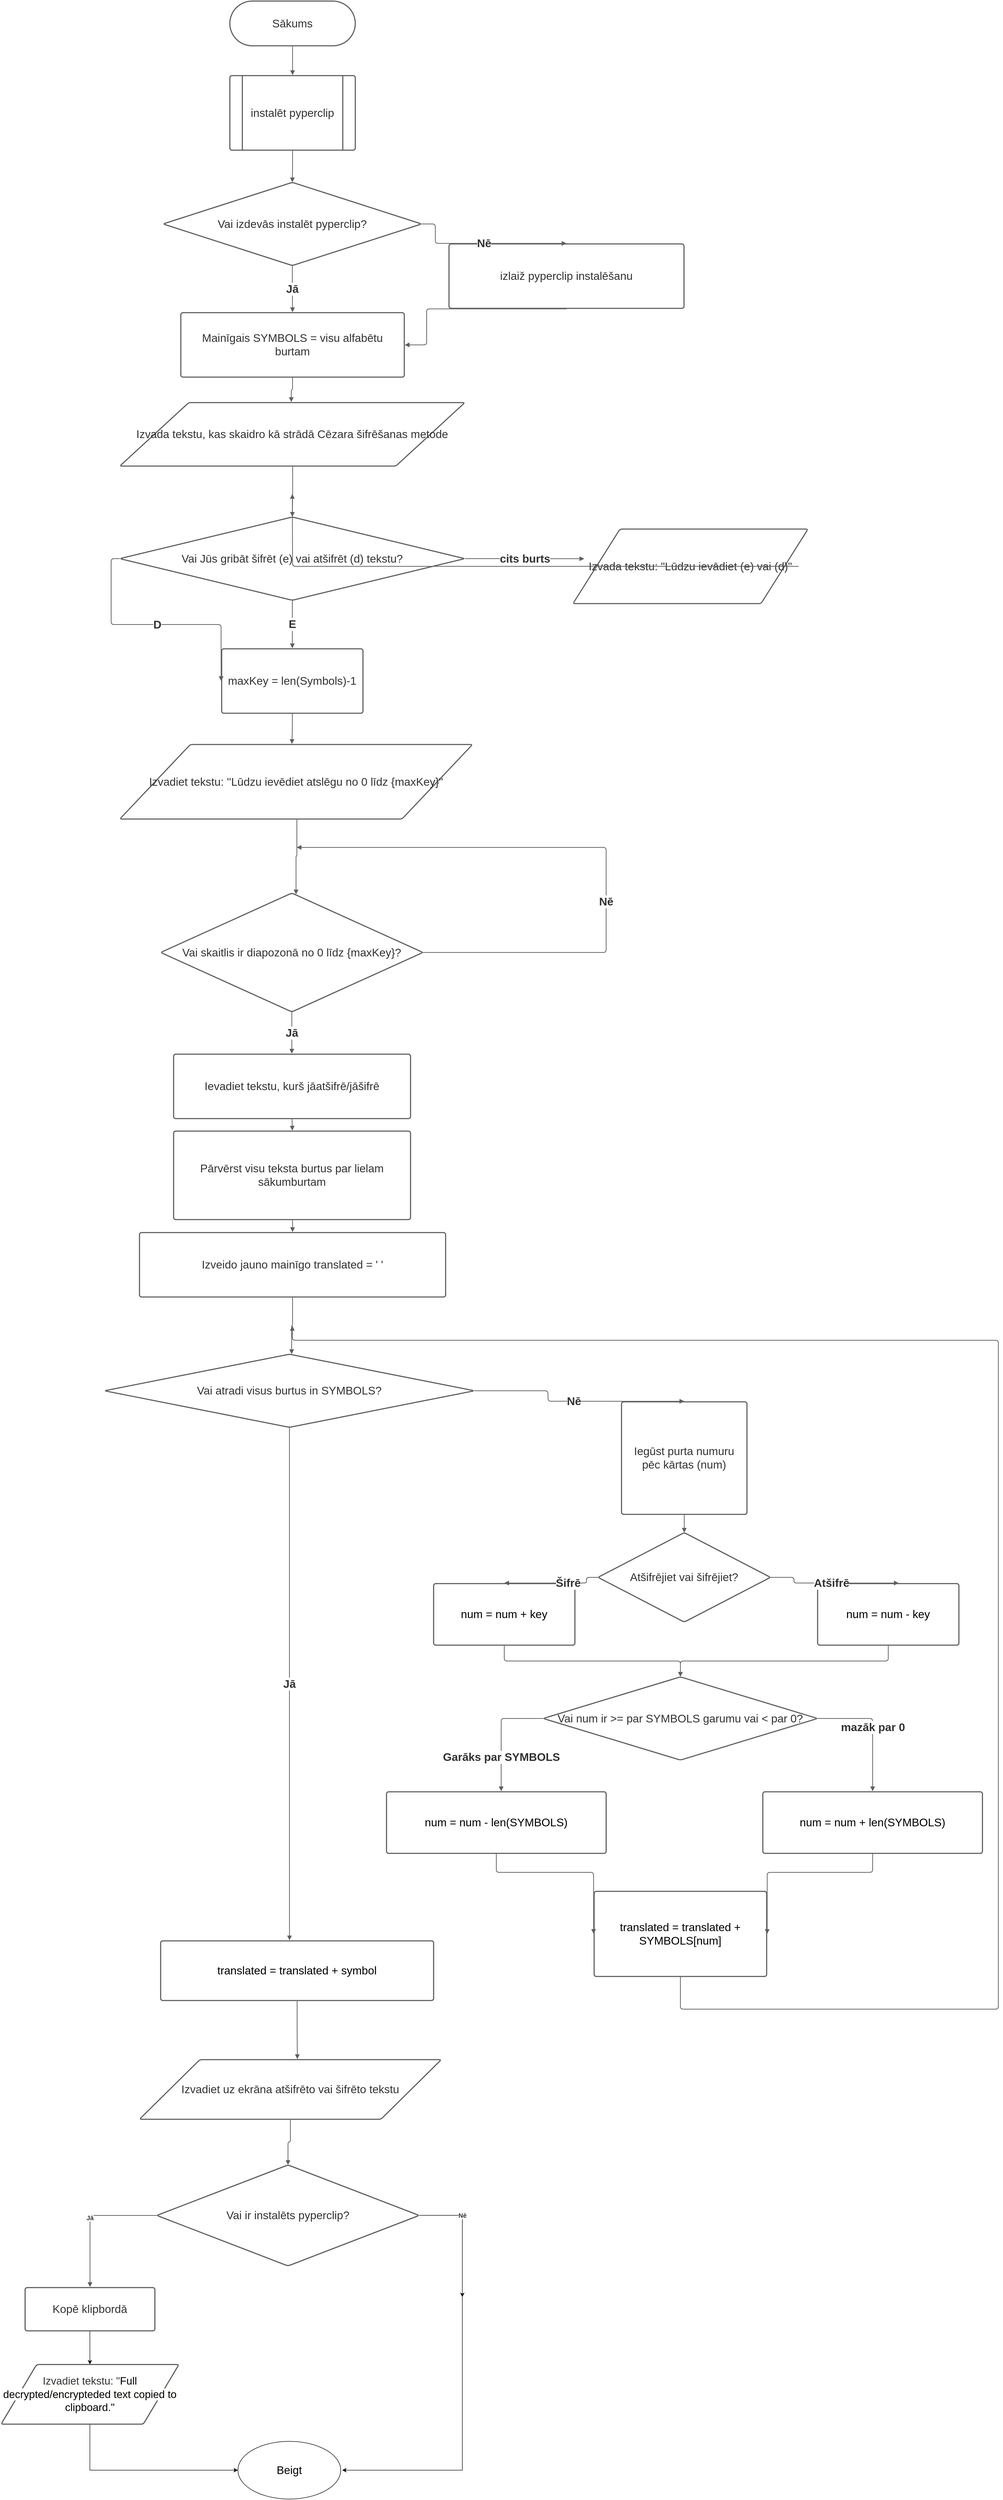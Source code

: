 <mxfile version="16.4.5" type="github">
  <diagram id="GaeVgDqGGnnDii-i-Qcr" name="Page-1">
    <mxGraphModel dx="5380" dy="2540" grid="1" gridSize="10" guides="1" tooltips="1" connect="1" arrows="1" fold="1" page="1" pageScale="1" pageWidth="827" pageHeight="1169" math="0" shadow="0">
      <root>
        <mxCell id="0" />
        <mxCell id="1" parent="0" />
        <UserObject label="Sākums" lucidchartObjectId="WCcNX00tWnF2" id="Ae4vMV2gTdiL891DZu5V-1">
          <mxCell style="html=1;overflow=block;blockSpacing=1;whiteSpace=wrap;rounded=1;arcSize=50;fontSize=23.3;fontColor=#333333;spacing=3.8;strokeColor=#5e5e5e;strokeOpacity=100;strokeWidth=2.3;" vertex="1" parent="1">
            <mxGeometry x="486" y="105" width="261" height="93" as="geometry" />
          </mxCell>
        </UserObject>
        <UserObject label="instalēt pyperclip" lucidchartObjectId="WCcN~4WD8w3m" id="Ae4vMV2gTdiL891DZu5V-2">
          <mxCell style="html=1;overflow=block;blockSpacing=1;whiteSpace=wrap;shape=process;fontSize=23.3;fontColor=#333333;spacing=3.8;strokeColor=#5e5e5e;strokeOpacity=100;rounded=1;absoluteArcSize=1;arcSize=9;strokeWidth=2.3;" vertex="1" parent="1">
            <mxGeometry x="486" y="260" width="261" height="155" as="geometry" />
          </mxCell>
        </UserObject>
        <UserObject label="" lucidchartObjectId="WCcNfuWcMcDQ" id="Ae4vMV2gTdiL891DZu5V-3">
          <mxCell style="html=1;jettySize=18;whiteSpace=wrap;fontSize=13;strokeColor=#5E5E5E;strokeWidth=1.5;rounded=1;arcSize=12;edgeStyle=orthogonalEdgeStyle;startArrow=none;endArrow=block;endFill=1;exitX=0.5;exitY=1.012;exitPerimeter=0;entryX=0.5;entryY=-0.007;entryPerimeter=0;" edge="1" parent="1" source="Ae4vMV2gTdiL891DZu5V-1" target="Ae4vMV2gTdiL891DZu5V-2">
            <mxGeometry width="100" height="100" relative="1" as="geometry">
              <Array as="points" />
            </mxGeometry>
          </mxCell>
        </UserObject>
        <UserObject label="Vai izdevās instalēt pyperclip?" lucidchartObjectId="WCcNbu.m~fyM" id="Ae4vMV2gTdiL891DZu5V-4">
          <mxCell style="html=1;overflow=block;blockSpacing=1;whiteSpace=wrap;rhombus;fontSize=23.3;fontColor=#333333;spacing=3.8;strokeColor=#5e5e5e;strokeOpacity=100;rounded=1;absoluteArcSize=1;arcSize=9;strokeWidth=2.3;" vertex="1" parent="1">
            <mxGeometry x="347" y="482" width="538" height="173" as="geometry" />
          </mxCell>
        </UserObject>
        <UserObject label="" lucidchartObjectId="WCcNBUHkjPu8" id="Ae4vMV2gTdiL891DZu5V-5">
          <mxCell style="html=1;jettySize=18;whiteSpace=wrap;fontSize=13;strokeColor=#5E5E5E;strokeWidth=1.5;rounded=1;arcSize=12;edgeStyle=orthogonalEdgeStyle;startArrow=none;endArrow=block;endFill=1;exitX=0.5;exitY=1.007;exitPerimeter=0;entryX=0.5;entryY=-0.001;entryPerimeter=0;" edge="1" parent="1" source="Ae4vMV2gTdiL891DZu5V-2" target="Ae4vMV2gTdiL891DZu5V-4">
            <mxGeometry width="100" height="100" relative="1" as="geometry">
              <Array as="points" />
            </mxGeometry>
          </mxCell>
        </UserObject>
        <UserObject label="izlaiž pyperclip instalēšanu" lucidchartObjectId="WCcND4hsfT6e" id="Ae4vMV2gTdiL891DZu5V-6">
          <mxCell style="html=1;overflow=block;blockSpacing=1;whiteSpace=wrap;fontSize=23.3;fontColor=#333333;spacing=9;strokeColor=#5e5e5e;strokeOpacity=100;rounded=1;absoluteArcSize=1;arcSize=9;strokeWidth=2.3;" vertex="1" parent="1">
            <mxGeometry x="942" y="610" width="489" height="134" as="geometry" />
          </mxCell>
        </UserObject>
        <UserObject label="" lucidchartObjectId="WCcNMHiylTgi" id="Ae4vMV2gTdiL891DZu5V-7">
          <mxCell style="html=1;jettySize=18;whiteSpace=wrap;fontSize=23.3;fontColor=#333333;fontStyle=1;strokeColor=#5E5E5E;strokeWidth=1.5;rounded=1;arcSize=12;edgeStyle=orthogonalEdgeStyle;startArrow=none;endArrow=block;endFill=1;exitX=0.999;exitY=0.5;exitPerimeter=0;entryX=0.5;entryY=-0.008;entryPerimeter=0;" edge="1" parent="1" source="Ae4vMV2gTdiL891DZu5V-4" target="Ae4vMV2gTdiL891DZu5V-6">
            <mxGeometry width="100" height="100" relative="1" as="geometry">
              <Array as="points" />
            </mxGeometry>
          </mxCell>
        </UserObject>
        <mxCell id="Ae4vMV2gTdiL891DZu5V-8" value="Nē" style="text;html=1;resizable=0;labelBackgroundColor=default;align=center;verticalAlign=middle;fontStyle=1;fontColor=#333333;fontSize=23.3;" vertex="1" parent="Ae4vMV2gTdiL891DZu5V-7">
          <mxGeometry relative="1" as="geometry" />
        </mxCell>
        <UserObject label="Mainīgais SYMBOLS = visu alfabētu burtam" lucidchartObjectId="WCcNIbsNQIpS" id="Ae4vMV2gTdiL891DZu5V-9">
          <mxCell style="html=1;overflow=block;blockSpacing=1;whiteSpace=wrap;fontSize=23.3;fontColor=#333333;spacing=9;strokeColor=#5e5e5e;strokeOpacity=100;rounded=1;absoluteArcSize=1;arcSize=9;strokeWidth=2.3;" vertex="1" parent="1">
            <mxGeometry x="384" y="753" width="465" height="134" as="geometry" />
          </mxCell>
        </UserObject>
        <UserObject label="" lucidchartObjectId="WCcNDr_F9K1Y" id="Ae4vMV2gTdiL891DZu5V-10">
          <mxCell style="html=1;jettySize=18;whiteSpace=wrap;fontSize=23.3;fontColor=#333333;fontStyle=1;strokeColor=#5E5E5E;strokeWidth=1.5;rounded=1;arcSize=12;edgeStyle=orthogonalEdgeStyle;startArrow=none;endArrow=block;endFill=1;exitX=0.5;exitY=1.001;exitPerimeter=0;entryX=0.5;entryY=-0.008;entryPerimeter=0;" edge="1" parent="1" source="Ae4vMV2gTdiL891DZu5V-4" target="Ae4vMV2gTdiL891DZu5V-9">
            <mxGeometry width="100" height="100" relative="1" as="geometry">
              <Array as="points" />
            </mxGeometry>
          </mxCell>
        </UserObject>
        <mxCell id="Ae4vMV2gTdiL891DZu5V-11" value="Jā" style="text;html=1;resizable=0;labelBackgroundColor=default;align=center;verticalAlign=middle;fontStyle=1;fontColor=#333333;fontSize=23.3;" vertex="1" parent="Ae4vMV2gTdiL891DZu5V-10">
          <mxGeometry relative="1" as="geometry" />
        </mxCell>
        <UserObject label="" lucidchartObjectId="WCcNUQfMbCJc" id="Ae4vMV2gTdiL891DZu5V-12">
          <mxCell style="html=1;jettySize=18;whiteSpace=wrap;fontSize=13;strokeColor=#5E5E5E;strokeWidth=1.5;rounded=1;arcSize=12;edgeStyle=orthogonalEdgeStyle;startArrow=none;endArrow=block;endFill=1;exitX=0.5;exitY=1.008;exitPerimeter=0;entryX=1.002;entryY=0.5;entryPerimeter=0;" edge="1" parent="1" source="Ae4vMV2gTdiL891DZu5V-6" target="Ae4vMV2gTdiL891DZu5V-9">
            <mxGeometry width="100" height="100" relative="1" as="geometry">
              <Array as="points" />
            </mxGeometry>
          </mxCell>
        </UserObject>
        <UserObject label="Izvada tekstu, kas skaidro kā strādā Cēzara šifrēšanas metode" lucidchartObjectId="WCcNOQv5RLI_" id="Ae4vMV2gTdiL891DZu5V-13">
          <mxCell style="html=1;overflow=block;blockSpacing=1;whiteSpace=wrap;shape=parallelogram;perimeter=parallelogramPerimeter;anchorPointDirection=0;fontSize=23.3;fontColor=#333333;spacing=3.8;strokeColor=#5e5e5e;strokeOpacity=100;rounded=1;absoluteArcSize=1;arcSize=9;strokeWidth=2.3;" vertex="1" parent="1">
            <mxGeometry x="257" y="940" width="718" height="132" as="geometry" />
          </mxCell>
        </UserObject>
        <UserObject label="" lucidchartObjectId="WCcN-9O3hpx2" id="Ae4vMV2gTdiL891DZu5V-14">
          <mxCell style="html=1;jettySize=18;whiteSpace=wrap;fontSize=13;strokeColor=#5E5E5E;strokeWidth=1.5;rounded=1;arcSize=12;edgeStyle=orthogonalEdgeStyle;startArrow=none;endArrow=block;endFill=1;exitX=0.5;exitY=1.008;exitPerimeter=0;entryX=0.497;entryY=-0.009;entryPerimeter=0;" edge="1" parent="1" source="Ae4vMV2gTdiL891DZu5V-9" target="Ae4vMV2gTdiL891DZu5V-13">
            <mxGeometry width="100" height="100" relative="1" as="geometry">
              <Array as="points" />
            </mxGeometry>
          </mxCell>
        </UserObject>
        <UserObject label="Vai Jūs gribāt šifrēt (e) vai atšifrēt (d) tekstu?" lucidchartObjectId="WCcNc0NUE~.p" id="Ae4vMV2gTdiL891DZu5V-15">
          <mxCell style="html=1;overflow=block;blockSpacing=1;whiteSpace=wrap;rhombus;fontSize=23.3;fontColor=#333333;spacing=3.8;strokeColor=#5e5e5e;strokeOpacity=100;rounded=1;absoluteArcSize=1;arcSize=9;strokeWidth=2.3;" vertex="1" parent="1">
            <mxGeometry x="257" y="1178" width="718" height="173" as="geometry" />
          </mxCell>
        </UserObject>
        <UserObject label="" lucidchartObjectId="WCcNwvDKdqp_" id="Ae4vMV2gTdiL891DZu5V-16">
          <mxCell style="html=1;jettySize=18;whiteSpace=wrap;fontSize=13;strokeColor=#5E5E5E;strokeWidth=1.5;rounded=1;arcSize=12;edgeStyle=orthogonalEdgeStyle;startArrow=none;endArrow=block;endFill=1;exitX=0.501;exitY=1.009;exitPerimeter=0;entryX=0.5;entryY=-0.003;entryPerimeter=0;" edge="1" parent="1" source="Ae4vMV2gTdiL891DZu5V-13" target="Ae4vMV2gTdiL891DZu5V-15">
            <mxGeometry width="100" height="100" relative="1" as="geometry">
              <Array as="points" />
            </mxGeometry>
          </mxCell>
        </UserObject>
        <UserObject label="Izvada tekstu: &quot;Lūdzu ievādiet (e) vai (d)&quot;" lucidchartObjectId="WCcN06ypZIhb" id="Ae4vMV2gTdiL891DZu5V-17">
          <mxCell style="html=1;overflow=block;blockSpacing=1;whiteSpace=wrap;shape=parallelogram;perimeter=parallelogramPerimeter;anchorPointDirection=0;fontSize=23.3;fontColor=#333333;spacing=3.8;strokeColor=#5e5e5e;strokeOpacity=100;rounded=1;absoluteArcSize=1;arcSize=9;strokeWidth=2.3;" vertex="1" parent="1">
            <mxGeometry x="1200" y="1203" width="489" height="155" as="geometry" />
          </mxCell>
        </UserObject>
        <UserObject label="" lucidchartObjectId="WCcNwQUUEPmq" id="Ae4vMV2gTdiL891DZu5V-18">
          <mxCell style="html=1;jettySize=18;whiteSpace=wrap;fontSize=23.3;fontColor=#333333;fontStyle=1;strokeColor=#5E5E5E;strokeWidth=1.5;rounded=1;arcSize=12;edgeStyle=orthogonalEdgeStyle;startArrow=none;endArrow=block;endFill=1;exitX=1;exitY=0.5;exitPerimeter=0;entryX=0.048;entryY=0.398;entryPerimeter=0;" edge="1" parent="1" source="Ae4vMV2gTdiL891DZu5V-15" target="Ae4vMV2gTdiL891DZu5V-17">
            <mxGeometry width="100" height="100" relative="1" as="geometry">
              <Array as="points" />
            </mxGeometry>
          </mxCell>
        </UserObject>
        <mxCell id="Ae4vMV2gTdiL891DZu5V-19" value="cits burts" style="text;html=1;resizable=0;labelBackgroundColor=default;align=center;verticalAlign=middle;fontStyle=1;fontColor=#333333;fontSize=23.3;" vertex="1" parent="Ae4vMV2gTdiL891DZu5V-18">
          <mxGeometry relative="1" as="geometry" />
        </mxCell>
        <UserObject label="" lucidchartObjectId="WCcNPBg6K4UD" id="Ae4vMV2gTdiL891DZu5V-20">
          <mxCell style="html=1;jettySize=18;whiteSpace=wrap;fontSize=13;strokeColor=#5E5E5E;strokeWidth=1.5;rounded=1;arcSize=12;edgeStyle=orthogonalEdgeStyle;startArrow=none;endArrow=block;endFill=1;exitX=0.96;exitY=0.5;exitPerimeter=0;" edge="1" parent="1" source="Ae4vMV2gTdiL891DZu5V-17">
            <mxGeometry width="100" height="100" relative="1" as="geometry">
              <Array as="points" />
              <mxPoint x="616" y="1130" as="targetPoint" />
            </mxGeometry>
          </mxCell>
        </UserObject>
        <UserObject label="maxKey = len(Symbols)-1" lucidchartObjectId="WCcNVzQ5eSBF" id="Ae4vMV2gTdiL891DZu5V-21">
          <mxCell style="html=1;overflow=block;blockSpacing=1;whiteSpace=wrap;fontSize=23.3;fontColor=#333333;spacing=9;strokeColor=#5e5e5e;strokeOpacity=100;rounded=1;absoluteArcSize=1;arcSize=9;strokeWidth=2.3;" vertex="1" parent="1">
            <mxGeometry x="469" y="1452" width="294" height="134" as="geometry" />
          </mxCell>
        </UserObject>
        <UserObject label="" lucidchartObjectId="WCcNW2dwBE0g" id="Ae4vMV2gTdiL891DZu5V-22">
          <mxCell style="html=1;jettySize=18;whiteSpace=wrap;fontSize=23.3;fontColor=#333333;fontStyle=1;strokeColor=#5E5E5E;strokeWidth=1.5;rounded=1;arcSize=12;edgeStyle=orthogonalEdgeStyle;startArrow=none;endArrow=block;endFill=1;exitX=0.5;exitY=1.003;exitPerimeter=0;entryX=0.5;entryY=-0.008;entryPerimeter=0;" edge="1" parent="1" source="Ae4vMV2gTdiL891DZu5V-15" target="Ae4vMV2gTdiL891DZu5V-21">
            <mxGeometry width="100" height="100" relative="1" as="geometry">
              <Array as="points" />
            </mxGeometry>
          </mxCell>
        </UserObject>
        <mxCell id="Ae4vMV2gTdiL891DZu5V-23" value="E" style="text;html=1;resizable=0;labelBackgroundColor=default;align=center;verticalAlign=middle;fontStyle=1;fontColor=#333333;fontSize=23.3;" vertex="1" parent="Ae4vMV2gTdiL891DZu5V-22">
          <mxGeometry relative="1" as="geometry" />
        </mxCell>
        <UserObject label="" lucidchartObjectId="WCcNSJk.VUyQ" id="Ae4vMV2gTdiL891DZu5V-24">
          <mxCell style="html=1;jettySize=18;whiteSpace=wrap;fontSize=23.3;fontColor=#333333;fontStyle=1;strokeColor=#5E5E5E;strokeWidth=1.5;rounded=1;arcSize=12;edgeStyle=orthogonalEdgeStyle;startArrow=none;endArrow=block;endFill=1;exitX=0;exitY=0.5;exitPerimeter=0;entryX=-0.004;entryY=0.5;entryPerimeter=0;" edge="1" parent="1" source="Ae4vMV2gTdiL891DZu5V-15" target="Ae4vMV2gTdiL891DZu5V-21">
            <mxGeometry width="100" height="100" relative="1" as="geometry">
              <Array as="points" />
            </mxGeometry>
          </mxCell>
        </UserObject>
        <mxCell id="Ae4vMV2gTdiL891DZu5V-25" value="D" style="text;html=1;resizable=0;labelBackgroundColor=default;align=center;verticalAlign=middle;fontStyle=1;fontColor=#333333;fontSize=23.3;" vertex="1" parent="Ae4vMV2gTdiL891DZu5V-24">
          <mxGeometry relative="1" as="geometry" />
        </mxCell>
        <UserObject label="Izvadiet tekstu: &#39;&#39;Lūdzu ievēdiet atslēgu no 0 līdz {maxKey}&quot;" lucidchartObjectId="WCcN8oFQ5lhy" id="Ae4vMV2gTdiL891DZu5V-26">
          <mxCell style="html=1;overflow=block;blockSpacing=1;whiteSpace=wrap;shape=parallelogram;perimeter=parallelogramPerimeter;anchorPointDirection=0;fontSize=23.3;fontColor=#333333;spacing=3.8;strokeColor=#5e5e5e;strokeOpacity=100;rounded=1;absoluteArcSize=1;arcSize=9;strokeWidth=2.3;" vertex="1" parent="1">
            <mxGeometry x="257" y="1651" width="734" height="155" as="geometry" />
          </mxCell>
        </UserObject>
        <UserObject label="" lucidchartObjectId="WCcNXPqy3v19" id="Ae4vMV2gTdiL891DZu5V-27">
          <mxCell style="html=1;jettySize=18;whiteSpace=wrap;fontSize=13;strokeColor=#5E5E5E;strokeWidth=1.5;rounded=1;arcSize=12;edgeStyle=orthogonalEdgeStyle;startArrow=none;endArrow=block;endFill=1;exitX=0.5;exitY=1.008;exitPerimeter=0;entryX=0.488;entryY=-0.007;entryPerimeter=0;" edge="1" parent="1" source="Ae4vMV2gTdiL891DZu5V-21" target="Ae4vMV2gTdiL891DZu5V-26">
            <mxGeometry width="100" height="100" relative="1" as="geometry">
              <Array as="points" />
            </mxGeometry>
          </mxCell>
        </UserObject>
        <UserObject label="Vai skaitlis ir diapozonā no 0 līdz {maxKey}?" lucidchartObjectId="WCcNh8vmb-pu" id="Ae4vMV2gTdiL891DZu5V-28">
          <mxCell style="html=1;overflow=block;blockSpacing=1;whiteSpace=wrap;rhombus;fontSize=23.3;fontColor=#333333;spacing=3.8;strokeColor=#5e5e5e;strokeOpacity=100;rounded=1;absoluteArcSize=1;arcSize=9;strokeWidth=2.3;" vertex="1" parent="1">
            <mxGeometry x="342" y="1960" width="546" height="247" as="geometry" />
          </mxCell>
        </UserObject>
        <UserObject label="" lucidchartObjectId="WCcNhv-oJtot" id="Ae4vMV2gTdiL891DZu5V-29">
          <mxCell style="html=1;jettySize=18;whiteSpace=wrap;fontSize=13;strokeColor=#5E5E5E;strokeWidth=1.5;rounded=1;arcSize=12;edgeStyle=orthogonalEdgeStyle;startArrow=none;endArrow=block;endFill=1;exitX=0.502;exitY=1.007;exitPerimeter=0;entryX=0.516;entryY=0.011;entryPerimeter=0;" edge="1" parent="1" source="Ae4vMV2gTdiL891DZu5V-26" target="Ae4vMV2gTdiL891DZu5V-28">
            <mxGeometry width="100" height="100" relative="1" as="geometry">
              <Array as="points" />
            </mxGeometry>
          </mxCell>
        </UserObject>
        <UserObject label="" lucidchartObjectId="WCcNrfJBYanT" id="Ae4vMV2gTdiL891DZu5V-30">
          <mxCell style="html=1;jettySize=18;whiteSpace=wrap;fontSize=23.3;fontColor=#333333;fontStyle=1;strokeColor=#5E5E5E;strokeWidth=1.5;rounded=1;arcSize=12;edgeStyle=orthogonalEdgeStyle;startArrow=none;endArrow=block;endFill=1;exitX=0.997;exitY=0.5;exitPerimeter=0;" edge="1" parent="1" source="Ae4vMV2gTdiL891DZu5V-28">
            <mxGeometry width="100" height="100" relative="1" as="geometry">
              <Array as="points">
                <mxPoint x="1269" y="2084" />
                <mxPoint x="1269" y="1865" />
              </Array>
              <mxPoint x="625" y="1865" as="targetPoint" />
            </mxGeometry>
          </mxCell>
        </UserObject>
        <mxCell id="Ae4vMV2gTdiL891DZu5V-31" value="Nē" style="text;html=1;resizable=0;labelBackgroundColor=default;align=center;verticalAlign=middle;fontStyle=1;fontColor=#333333;fontSize=23.3;" vertex="1" parent="Ae4vMV2gTdiL891DZu5V-30">
          <mxGeometry x="-0.215" relative="1" as="geometry" />
        </mxCell>
        <UserObject label="Ievadiet tekstu, kurš jāatšifrē/jāšifrē" lucidchartObjectId="WCcNkg2JRn.1" id="Ae4vMV2gTdiL891DZu5V-32">
          <mxCell style="html=1;overflow=block;blockSpacing=1;whiteSpace=wrap;fontSize=23.3;fontColor=#333333;spacing=9;strokeColor=#5e5e5e;strokeOpacity=100;rounded=1;absoluteArcSize=1;arcSize=9;strokeWidth=2.3;" vertex="1" parent="1">
            <mxGeometry x="369" y="2295" width="493" height="134" as="geometry" />
          </mxCell>
        </UserObject>
        <UserObject label="" lucidchartObjectId="WCcNz6FUB1bU" id="Ae4vMV2gTdiL891DZu5V-33">
          <mxCell style="html=1;jettySize=18;whiteSpace=wrap;fontSize=23.3;fontColor=#333333;fontStyle=1;strokeColor=#5E5E5E;strokeWidth=1.5;rounded=1;arcSize=12;edgeStyle=orthogonalEdgeStyle;startArrow=none;endArrow=block;endFill=1;exitX=0.5;exitY=1;exitPerimeter=0;entryX=0.499;entryY=-0.008;entryPerimeter=0;" edge="1" parent="1" source="Ae4vMV2gTdiL891DZu5V-28" target="Ae4vMV2gTdiL891DZu5V-32">
            <mxGeometry width="100" height="100" relative="1" as="geometry">
              <Array as="points" />
            </mxGeometry>
          </mxCell>
        </UserObject>
        <mxCell id="Ae4vMV2gTdiL891DZu5V-34" value="Jā" style="text;html=1;resizable=0;labelBackgroundColor=default;align=center;verticalAlign=middle;fontStyle=1;fontColor=#333333;fontSize=23.3;" vertex="1" parent="Ae4vMV2gTdiL891DZu5V-33">
          <mxGeometry relative="1" as="geometry" />
        </mxCell>
        <UserObject label="Pārvērst visu teksta burtus par lielam sākumburtam" lucidchartObjectId="WCcNRzPKDJo7" id="Ae4vMV2gTdiL891DZu5V-35">
          <mxCell style="html=1;overflow=block;blockSpacing=1;whiteSpace=wrap;fontSize=23.3;fontColor=#333333;spacing=9;strokeColor=#5e5e5e;strokeOpacity=100;rounded=1;absoluteArcSize=1;arcSize=9;strokeWidth=2.3;" vertex="1" parent="1">
            <mxGeometry x="369" y="2455" width="493" height="184" as="geometry" />
          </mxCell>
        </UserObject>
        <UserObject label="" lucidchartObjectId="WCcN.eBOjs6i" id="Ae4vMV2gTdiL891DZu5V-36">
          <mxCell style="html=1;jettySize=18;whiteSpace=wrap;fontSize=13;strokeColor=#5E5E5E;strokeWidth=1.5;rounded=1;arcSize=12;edgeStyle=orthogonalEdgeStyle;startArrow=none;endArrow=block;endFill=1;exitX=0.5;exitY=1.008;exitPerimeter=0;entryX=0.501;entryY=-0.006;entryPerimeter=0;" edge="1" parent="1" source="Ae4vMV2gTdiL891DZu5V-32" target="Ae4vMV2gTdiL891DZu5V-35">
            <mxGeometry width="100" height="100" relative="1" as="geometry">
              <Array as="points" />
            </mxGeometry>
          </mxCell>
        </UserObject>
        <UserObject label="Izveido jauno mainīgo translated = &#39; &#39; " lucidchartObjectId="WCcN~62Ip0uy" id="Ae4vMV2gTdiL891DZu5V-37">
          <mxCell style="html=1;overflow=block;blockSpacing=1;whiteSpace=wrap;fontSize=23.3;fontColor=#333333;spacing=9;strokeColor=#5e5e5e;strokeOpacity=100;rounded=1;absoluteArcSize=1;arcSize=9;strokeWidth=2.3;" vertex="1" parent="1">
            <mxGeometry x="298" y="2666" width="637" height="134" as="geometry" />
          </mxCell>
        </UserObject>
        <UserObject label="" lucidchartObjectId="WCcNsi_pGaIk" id="Ae4vMV2gTdiL891DZu5V-38">
          <mxCell style="html=1;jettySize=18;whiteSpace=wrap;fontSize=13;strokeColor=#5E5E5E;strokeWidth=1.5;rounded=1;arcSize=12;edgeStyle=orthogonalEdgeStyle;startArrow=none;endArrow=block;endFill=1;exitX=0.5;exitY=1.006;exitPerimeter=0;entryX=0.5;entryY=-0.008;entryPerimeter=0;" edge="1" parent="1" source="Ae4vMV2gTdiL891DZu5V-35" target="Ae4vMV2gTdiL891DZu5V-37">
            <mxGeometry width="100" height="100" relative="1" as="geometry">
              <Array as="points" />
            </mxGeometry>
          </mxCell>
        </UserObject>
        <UserObject label="Vai atradi visus burtus in SYMBOLS?" lucidchartObjectId="WCcNDHgGw~eI" id="Ae4vMV2gTdiL891DZu5V-39">
          <mxCell style="html=1;overflow=block;blockSpacing=1;whiteSpace=wrap;rhombus;fontSize=23.3;fontColor=#333333;spacing=3.8;strokeColor=#5e5e5e;strokeOpacity=100;rounded=1;absoluteArcSize=1;arcSize=9;strokeWidth=2.3;" vertex="1" parent="1">
            <mxGeometry x="225" y="2919" width="770" height="152" as="geometry" />
          </mxCell>
        </UserObject>
        <UserObject label="" lucidchartObjectId="WCcN3G3ZzqeH" id="Ae4vMV2gTdiL891DZu5V-40">
          <mxCell style="html=1;jettySize=18;whiteSpace=wrap;fontSize=13;strokeColor=#5E5E5E;strokeWidth=1.5;rounded=1;arcSize=12;edgeStyle=orthogonalEdgeStyle;startArrow=none;endArrow=block;endFill=1;exitX=0.5;exitY=1.008;exitPerimeter=0;entryX=0.506;entryY=-0.001;entryPerimeter=0;" edge="1" parent="1" source="Ae4vMV2gTdiL891DZu5V-37" target="Ae4vMV2gTdiL891DZu5V-39">
            <mxGeometry width="100" height="100" relative="1" as="geometry">
              <Array as="points" />
            </mxGeometry>
          </mxCell>
        </UserObject>
        <UserObject label="Iegūst purta numuru pēc kārtas (num)" lucidchartObjectId="WCcNCuv-9rDy" id="Ae4vMV2gTdiL891DZu5V-41">
          <mxCell style="html=1;overflow=block;blockSpacing=1;whiteSpace=wrap;fontSize=23.3;fontColor=#333333;spacing=9;strokeColor=#5e5e5e;strokeOpacity=100;rounded=1;absoluteArcSize=1;arcSize=9;strokeWidth=2.3;" vertex="1" parent="1">
            <mxGeometry x="1301" y="3018" width="261" height="234" as="geometry" />
          </mxCell>
        </UserObject>
        <UserObject label="" lucidchartObjectId="WCcNIl1Y_-Sb" id="Ae4vMV2gTdiL891DZu5V-42">
          <mxCell style="html=1;jettySize=18;whiteSpace=wrap;fontSize=23.3;fontColor=#333333;fontStyle=1;strokeColor=#5E5E5E;strokeWidth=1.5;rounded=1;arcSize=12;edgeStyle=orthogonalEdgeStyle;startArrow=none;endArrow=block;endFill=1;exitX=1;exitY=0.5;exitPerimeter=0;entryX=0.5;entryY=-0.005;entryPerimeter=0;" edge="1" parent="1" source="Ae4vMV2gTdiL891DZu5V-39" target="Ae4vMV2gTdiL891DZu5V-41">
            <mxGeometry width="100" height="100" relative="1" as="geometry">
              <Array as="points" />
            </mxGeometry>
          </mxCell>
        </UserObject>
        <mxCell id="Ae4vMV2gTdiL891DZu5V-43" value="Nē" style="text;html=1;resizable=0;labelBackgroundColor=default;align=center;verticalAlign=middle;fontStyle=1;fontColor=#333333;fontSize=23.3;" vertex="1" parent="Ae4vMV2gTdiL891DZu5V-42">
          <mxGeometry relative="1" as="geometry" />
        </mxCell>
        <UserObject label="Atšifrējiet vai šifrējiet?" lucidchartObjectId="WCcNm9P14U~H" id="Ae4vMV2gTdiL891DZu5V-44">
          <mxCell style="html=1;overflow=block;blockSpacing=1;whiteSpace=wrap;rhombus;fontSize=23.3;fontColor=#333333;spacing=3.8;strokeColor=#5e5e5e;strokeOpacity=100;rounded=1;absoluteArcSize=1;arcSize=9;strokeWidth=2.3;" vertex="1" parent="1">
            <mxGeometry x="1252" y="3290" width="359" height="186" as="geometry" />
          </mxCell>
        </UserObject>
        <UserObject label="" lucidchartObjectId="WCcNgM2R_Lwc" id="Ae4vMV2gTdiL891DZu5V-45">
          <mxCell style="html=1;jettySize=18;whiteSpace=wrap;fontSize=13;strokeColor=#5E5E5E;strokeWidth=1.5;rounded=1;arcSize=12;edgeStyle=orthogonalEdgeStyle;startArrow=none;endArrow=block;endFill=1;exitX=0.5;exitY=1.005;exitPerimeter=0;entryX=0.5;entryY=0.001;entryPerimeter=0;" edge="1" parent="1" source="Ae4vMV2gTdiL891DZu5V-41" target="Ae4vMV2gTdiL891DZu5V-44">
            <mxGeometry width="100" height="100" relative="1" as="geometry">
              <Array as="points" />
            </mxGeometry>
          </mxCell>
        </UserObject>
        <UserObject label="num = num + key" lucidchartObjectId="WCcNAW4n3uL7" id="Ae4vMV2gTdiL891DZu5V-46">
          <mxCell style="html=1;overflow=block;blockSpacing=1;whiteSpace=wrap;fontSize=23.3;fontColor=default;spacing=9;strokeColor=#5e5e5e;strokeOpacity=100;rounded=1;absoluteArcSize=1;arcSize=9;strokeWidth=2.3;" vertex="1" parent="1">
            <mxGeometry x="910" y="3396" width="294" height="128" as="geometry" />
          </mxCell>
        </UserObject>
        <UserObject label="" lucidchartObjectId="WCcNgzoXRye4" id="Ae4vMV2gTdiL891DZu5V-47">
          <mxCell style="html=1;jettySize=18;whiteSpace=wrap;fontSize=13;strokeColor=#5E5E5E;strokeWidth=1.5;rounded=1;arcSize=12;edgeStyle=orthogonalEdgeStyle;startArrow=none;endArrow=block;endFill=1;exitX=0.004;exitY=0.5;exitPerimeter=0;entryX=0.5;entryY=-0.009;entryPerimeter=0;" edge="1" parent="1" source="Ae4vMV2gTdiL891DZu5V-44" target="Ae4vMV2gTdiL891DZu5V-46">
            <mxGeometry width="100" height="100" relative="1" as="geometry">
              <Array as="points" />
            </mxGeometry>
          </mxCell>
        </UserObject>
        <mxCell id="Ae4vMV2gTdiL891DZu5V-48" value="Šifrē" style="text;html=1;resizable=0;labelBackgroundColor=default;align=center;verticalAlign=middle;fontStyle=1;fontColor=#333333;fontSize=23.3;" vertex="1" parent="Ae4vMV2gTdiL891DZu5V-47">
          <mxGeometry x="-0.273" relative="1" as="geometry" />
        </mxCell>
        <UserObject label="num = num - key" lucidchartObjectId="WCcN3pySAd19" id="Ae4vMV2gTdiL891DZu5V-49">
          <mxCell style="html=1;overflow=block;blockSpacing=1;whiteSpace=wrap;fontSize=23.3;fontColor=default;spacing=9;strokeColor=#5e5e5e;strokeOpacity=100;rounded=1;absoluteArcSize=1;arcSize=9;strokeWidth=2.3;" vertex="1" parent="1">
            <mxGeometry x="1709" y="3396" width="294" height="128" as="geometry" />
          </mxCell>
        </UserObject>
        <UserObject label="" lucidchartObjectId="WCcNVBp8CwXr" id="Ae4vMV2gTdiL891DZu5V-50">
          <mxCell style="html=1;jettySize=18;whiteSpace=wrap;fontSize=23.3;fontColor=#333333;fontStyle=1;strokeColor=#5E5E5E;strokeWidth=1.5;rounded=1;arcSize=12;edgeStyle=orthogonalEdgeStyle;startArrow=none;endArrow=block;endFill=1;exitX=0.996;exitY=0.5;exitPerimeter=0;entryX=0.574;entryY=-0.009;entryPerimeter=0;" edge="1" parent="1" source="Ae4vMV2gTdiL891DZu5V-44" target="Ae4vMV2gTdiL891DZu5V-49">
            <mxGeometry width="100" height="100" relative="1" as="geometry">
              <Array as="points" />
            </mxGeometry>
          </mxCell>
        </UserObject>
        <mxCell id="Ae4vMV2gTdiL891DZu5V-51" value="Atšifrē" style="text;html=1;resizable=0;labelBackgroundColor=default;align=center;verticalAlign=middle;fontStyle=1;fontColor=#333333;fontSize=23.3;" vertex="1" parent="Ae4vMV2gTdiL891DZu5V-50">
          <mxGeometry relative="1" as="geometry" />
        </mxCell>
        <UserObject label="Vai num ir  &amp;gt;= par SYMBOLS garumu vai  &amp;lt; par 0?" lucidchartObjectId="WCcN33wl0Eqr" id="Ae4vMV2gTdiL891DZu5V-52">
          <mxCell style="html=1;overflow=block;blockSpacing=1;whiteSpace=wrap;rhombus;fontSize=23.3;fontColor=#333333;spacing=3.8;strokeColor=#5e5e5e;strokeOpacity=100;rounded=1;absoluteArcSize=1;arcSize=9;strokeWidth=2.3;" vertex="1" parent="1">
            <mxGeometry x="1138" y="3590" width="571" height="173" as="geometry" />
          </mxCell>
        </UserObject>
        <UserObject label="" lucidchartObjectId="WCcNdsZMgseo" id="Ae4vMV2gTdiL891DZu5V-53">
          <mxCell style="html=1;jettySize=18;whiteSpace=wrap;fontSize=13;strokeColor=#5E5E5E;strokeWidth=1.5;rounded=1;arcSize=12;edgeStyle=orthogonalEdgeStyle;startArrow=none;endArrow=block;endFill=1;exitX=0.5;exitY=1.009;exitPerimeter=0;entryX=0.5;entryY=-0.002;entryPerimeter=0;" edge="1" parent="1" source="Ae4vMV2gTdiL891DZu5V-46" target="Ae4vMV2gTdiL891DZu5V-52">
            <mxGeometry width="100" height="100" relative="1" as="geometry">
              <Array as="points" />
            </mxGeometry>
          </mxCell>
        </UserObject>
        <UserObject label="num = num - len(SYMBOLS)" lucidchartObjectId="WCcNwFn0mz~0" id="Ae4vMV2gTdiL891DZu5V-54">
          <mxCell style="html=1;overflow=block;blockSpacing=1;whiteSpace=wrap;fontSize=23.3;fontColor=default;spacing=9;strokeColor=#5e5e5e;strokeOpacity=100;rounded=1;absoluteArcSize=1;arcSize=9;strokeWidth=2.3;" vertex="1" parent="1">
            <mxGeometry x="812" y="3829" width="457" height="128" as="geometry" />
          </mxCell>
        </UserObject>
        <UserObject label="" lucidchartObjectId="WCcNOFmF4xNg" id="Ae4vMV2gTdiL891DZu5V-55">
          <mxCell style="html=1;jettySize=18;whiteSpace=wrap;fontSize=13;strokeColor=#5E5E5E;strokeWidth=1.5;rounded=1;arcSize=12;edgeStyle=orthogonalEdgeStyle;startArrow=none;endArrow=block;endFill=1;exitX=0.5;exitY=1.009;exitPerimeter=0;entryX=0.5;entryY=-0.002;entryPerimeter=0;" edge="1" parent="1" source="Ae4vMV2gTdiL891DZu5V-49" target="Ae4vMV2gTdiL891DZu5V-52">
            <mxGeometry width="100" height="100" relative="1" as="geometry">
              <Array as="points" />
            </mxGeometry>
          </mxCell>
        </UserObject>
        <UserObject label="" lucidchartObjectId="WCcNt7DgRuOn" id="Ae4vMV2gTdiL891DZu5V-56">
          <mxCell style="html=1;jettySize=18;whiteSpace=wrap;fontSize=23.3;fontColor=#333333;fontStyle=1;strokeColor=#5E5E5E;strokeWidth=1.5;rounded=1;arcSize=12;edgeStyle=orthogonalEdgeStyle;startArrow=none;endArrow=block;endFill=1;exitX=0.001;exitY=0.5;exitPerimeter=0;entryX=0.522;entryY=-0.009;entryPerimeter=0;" edge="1" parent="1" source="Ae4vMV2gTdiL891DZu5V-52" target="Ae4vMV2gTdiL891DZu5V-54">
            <mxGeometry width="100" height="100" relative="1" as="geometry">
              <Array as="points" />
            </mxGeometry>
          </mxCell>
        </UserObject>
        <mxCell id="Ae4vMV2gTdiL891DZu5V-57" value="Garāks par SYMBOLS" style="text;html=1;resizable=0;labelBackgroundColor=default;align=center;verticalAlign=middle;fontStyle=1;fontColor=#333333;fontSize=23.3;" vertex="1" parent="Ae4vMV2gTdiL891DZu5V-56">
          <mxGeometry x="0.41" relative="1" as="geometry" />
        </mxCell>
        <UserObject label="num = num + len(SYMBOLS)" lucidchartObjectId="WCcN-~XIhDnM" id="Ae4vMV2gTdiL891DZu5V-58">
          <mxCell style="html=1;overflow=block;blockSpacing=1;whiteSpace=wrap;fontSize=23.3;fontColor=default;spacing=9;strokeColor=#5e5e5e;strokeOpacity=100;rounded=1;absoluteArcSize=1;arcSize=9;strokeWidth=2.3;" vertex="1" parent="1">
            <mxGeometry x="1595" y="3829" width="457" height="128" as="geometry" />
          </mxCell>
        </UserObject>
        <UserObject label="" lucidchartObjectId="WCcN8Bbp8AQL" id="Ae4vMV2gTdiL891DZu5V-59">
          <mxCell style="html=1;jettySize=18;whiteSpace=wrap;fontSize=23.3;fontColor=#333333;fontStyle=1;strokeColor=#5E5E5E;strokeWidth=1.5;rounded=1;arcSize=12;edgeStyle=orthogonalEdgeStyle;startArrow=none;endArrow=block;endFill=1;exitX=0.999;exitY=0.5;exitPerimeter=0;entryX=0.5;entryY=-0.009;entryPerimeter=0;" edge="1" parent="1" source="Ae4vMV2gTdiL891DZu5V-52" target="Ae4vMV2gTdiL891DZu5V-58">
            <mxGeometry width="100" height="100" relative="1" as="geometry">
              <Array as="points" />
            </mxGeometry>
          </mxCell>
        </UserObject>
        <mxCell id="Ae4vMV2gTdiL891DZu5V-60" value="mazāk par 0" style="text;html=1;resizable=0;labelBackgroundColor=default;align=center;verticalAlign=middle;fontStyle=1;fontColor=#333333;fontSize=23.3;" vertex="1" parent="Ae4vMV2gTdiL891DZu5V-59">
          <mxGeometry relative="1" as="geometry" />
        </mxCell>
        <UserObject label="translated = translated + SYMBOLS[num]" lucidchartObjectId="WCcNyEb8-Zs6" id="Ae4vMV2gTdiL891DZu5V-61">
          <mxCell style="html=1;overflow=block;blockSpacing=1;whiteSpace=wrap;fontSize=23.3;fontColor=default;spacing=9;strokeColor=#5e5e5e;strokeOpacity=100;rounded=1;absoluteArcSize=1;arcSize=9;strokeWidth=2.3;" vertex="1" parent="1">
            <mxGeometry x="1244" y="4036" width="359" height="177" as="geometry" />
          </mxCell>
        </UserObject>
        <UserObject label="" lucidchartObjectId="WCcNIoIoN9qt" id="Ae4vMV2gTdiL891DZu5V-62">
          <mxCell style="html=1;jettySize=18;whiteSpace=wrap;fontSize=13;strokeColor=#5E5E5E;strokeWidth=1.5;rounded=1;arcSize=12;edgeStyle=orthogonalEdgeStyle;startArrow=none;endArrow=block;endFill=1;exitX=0.5;exitY=1.009;exitPerimeter=0;entryX=-0.003;entryY=0.5;entryPerimeter=0;" edge="1" parent="1" source="Ae4vMV2gTdiL891DZu5V-54" target="Ae4vMV2gTdiL891DZu5V-61">
            <mxGeometry width="100" height="100" relative="1" as="geometry">
              <Array as="points" />
            </mxGeometry>
          </mxCell>
        </UserObject>
        <UserObject label="" lucidchartObjectId="WCcNvN-TgNsR" id="Ae4vMV2gTdiL891DZu5V-63">
          <mxCell style="html=1;jettySize=18;whiteSpace=wrap;fontSize=13;strokeColor=#5E5E5E;strokeWidth=1.5;rounded=1;arcSize=12;edgeStyle=orthogonalEdgeStyle;startArrow=none;endArrow=block;endFill=1;exitX=0.5;exitY=1.009;exitPerimeter=0;entryX=1.003;entryY=0.5;entryPerimeter=0;" edge="1" parent="1" source="Ae4vMV2gTdiL891DZu5V-58" target="Ae4vMV2gTdiL891DZu5V-61">
            <mxGeometry width="100" height="100" relative="1" as="geometry">
              <Array as="points" />
            </mxGeometry>
          </mxCell>
        </UserObject>
        <UserObject label="" lucidchartObjectId="WCcNbpS8zBXO" id="Ae4vMV2gTdiL891DZu5V-64">
          <mxCell style="html=1;jettySize=18;whiteSpace=wrap;fontSize=13;strokeColor=#5E5E5E;strokeWidth=1.5;rounded=1;arcSize=12;edgeStyle=orthogonalEdgeStyle;startArrow=none;endArrow=block;endFill=1;exitX=0.5;exitY=1.006;exitPerimeter=0;" edge="1" parent="1" source="Ae4vMV2gTdiL891DZu5V-61">
            <mxGeometry width="100" height="100" relative="1" as="geometry">
              <Array as="points">
                <mxPoint x="1424" y="4281" />
                <mxPoint x="2085" y="4281" />
                <mxPoint x="2085" y="2890" />
                <mxPoint x="616" y="2890" />
              </Array>
              <mxPoint x="616" y="2860" as="targetPoint" />
            </mxGeometry>
          </mxCell>
        </UserObject>
        <UserObject label="translated = translated + symbol" lucidchartObjectId="WCcN0EiIBC3F" id="Ae4vMV2gTdiL891DZu5V-65">
          <mxCell style="html=1;overflow=block;blockSpacing=1;whiteSpace=wrap;fontSize=23.3;fontColor=default;spacing=9;strokeColor=#5e5e5e;strokeOpacity=100;rounded=1;absoluteArcSize=1;arcSize=9;strokeWidth=2.3;" vertex="1" parent="1">
            <mxGeometry x="342" y="4139" width="568" height="124" as="geometry" />
          </mxCell>
        </UserObject>
        <UserObject label="" lucidchartObjectId="WCcNjJyrRMoy" id="Ae4vMV2gTdiL891DZu5V-66">
          <mxCell style="html=1;jettySize=18;whiteSpace=wrap;fontSize=23.3;fontColor=#333333;fontStyle=1;strokeColor=#5E5E5E;strokeWidth=1.5;rounded=1;arcSize=12;edgeStyle=orthogonalEdgeStyle;startArrow=none;endArrow=block;endFill=1;exitX=0.5;exitY=1.003;exitPerimeter=0;entryX=0.472;entryY=-0.009;entryPerimeter=0;" edge="1" parent="1" source="Ae4vMV2gTdiL891DZu5V-39" target="Ae4vMV2gTdiL891DZu5V-65">
            <mxGeometry width="100" height="100" relative="1" as="geometry">
              <Array as="points" />
            </mxGeometry>
          </mxCell>
        </UserObject>
        <mxCell id="Ae4vMV2gTdiL891DZu5V-67" value="Jā" style="text;html=1;resizable=0;labelBackgroundColor=default;align=center;verticalAlign=middle;fontStyle=1;fontColor=#333333;fontSize=23.3;" vertex="1" parent="Ae4vMV2gTdiL891DZu5V-66">
          <mxGeometry relative="1" as="geometry" />
        </mxCell>
        <UserObject label="Izvadiet uz ekrāna atšifrēto vai šifrēto tekstu" lucidchartObjectId="WCcNBEaw-3ko" id="Ae4vMV2gTdiL891DZu5V-68">
          <mxCell style="html=1;overflow=block;blockSpacing=1;whiteSpace=wrap;shape=parallelogram;perimeter=parallelogramPerimeter;anchorPointDirection=0;fontSize=23.3;fontColor=#333333;spacing=3.8;strokeColor=#5e5e5e;strokeOpacity=100;rounded=1;absoluteArcSize=1;arcSize=9;strokeWidth=2.3;" vertex="1" parent="1">
            <mxGeometry x="298" y="4386" width="628" height="124" as="geometry" />
          </mxCell>
        </UserObject>
        <UserObject label="" lucidchartObjectId="WCcNc905zriF" id="Ae4vMV2gTdiL891DZu5V-69">
          <mxCell style="html=1;jettySize=18;whiteSpace=wrap;fontSize=13;strokeColor=#5E5E5E;strokeWidth=1.5;rounded=1;arcSize=12;edgeStyle=orthogonalEdgeStyle;startArrow=none;endArrow=block;endFill=1;exitX=0.5;exitY=1.009;exitPerimeter=0;entryX=0.523;entryY=-0.009;entryPerimeter=0;" edge="1" parent="1" source="Ae4vMV2gTdiL891DZu5V-65" target="Ae4vMV2gTdiL891DZu5V-68">
            <mxGeometry width="100" height="100" relative="1" as="geometry">
              <Array as="points" />
            </mxGeometry>
          </mxCell>
        </UserObject>
        <UserObject label="" lucidchartObjectId="WCcNzUxRYHE4" id="Ae4vMV2gTdiL891DZu5V-70">
          <mxCell style="html=1;jettySize=18;whiteSpace=wrap;fontSize=13;strokeColor=#5E5E5E;strokeWidth=1.5;rounded=1;arcSize=12;edgeStyle=orthogonalEdgeStyle;startArrow=none;endArrow=block;endFill=1;exitX=0.5;exitY=1.009;exitPerimeter=0;entryX=0.5;entryY=0;entryPerimeter=0;" edge="1" parent="1" source="Ae4vMV2gTdiL891DZu5V-68" target="Ae4vMV2gTdiL891DZu5V-71">
            <mxGeometry width="100" height="100" relative="1" as="geometry">
              <Array as="points" />
            </mxGeometry>
          </mxCell>
        </UserObject>
        <mxCell id="Ae4vMV2gTdiL891DZu5V-83" style="edgeStyle=orthogonalEdgeStyle;rounded=0;orthogonalLoop=1;jettySize=auto;html=1;fontFamily=Helvetica;fontSize=23;" edge="1" parent="1" source="Ae4vMV2gTdiL891DZu5V-71">
          <mxGeometry relative="1" as="geometry">
            <mxPoint x="720" y="5240" as="targetPoint" />
            <Array as="points">
              <mxPoint x="970" y="4710" />
              <mxPoint x="970" y="5240" />
            </Array>
          </mxGeometry>
        </mxCell>
        <UserObject label="Vai ir instalēts pyperclip?" lucidchartObjectId="SHcNxeMcBHIM" id="Ae4vMV2gTdiL891DZu5V-71">
          <mxCell style="html=1;overflow=block;blockSpacing=1;whiteSpace=wrap;rhombus;fontSize=23.3;fontColor=#333333;spacing=3.8;strokeColor=#5e5e5e;strokeOpacity=100;rounded=1;absoluteArcSize=1;arcSize=9;strokeWidth=2.3;" vertex="1" parent="1">
            <mxGeometry x="334" y="4605" width="546" height="210" as="geometry" />
          </mxCell>
        </UserObject>
        <mxCell id="Ae4vMV2gTdiL891DZu5V-80" style="edgeStyle=orthogonalEdgeStyle;rounded=0;orthogonalLoop=1;jettySize=auto;html=1;exitX=0.5;exitY=1;exitDx=0;exitDy=0;entryX=0.5;entryY=0;entryDx=0;entryDy=0;fontFamily=Helvetica;fontSize=18;" edge="1" parent="1" source="Ae4vMV2gTdiL891DZu5V-72" target="Ae4vMV2gTdiL891DZu5V-79">
          <mxGeometry relative="1" as="geometry" />
        </mxCell>
        <UserObject label="Kopē klipbordā" lucidchartObjectId="PIcNLG97lB_G" id="Ae4vMV2gTdiL891DZu5V-72">
          <mxCell style="html=1;overflow=block;blockSpacing=1;whiteSpace=wrap;fontSize=23.3;fontColor=#333333;spacing=9;strokeColor=#5e5e5e;strokeOpacity=100;rounded=1;absoluteArcSize=1;arcSize=9;strokeWidth=2.3;" vertex="1" parent="1">
            <mxGeometry x="60" y="4860" width="270" height="90" as="geometry" />
          </mxCell>
        </UserObject>
        <UserObject label="" lucidchartObjectId="bJcN6t8NKPuM" id="Ae4vMV2gTdiL891DZu5V-73">
          <mxCell style="html=1;jettySize=18;whiteSpace=wrap;fontSize=13.3;fontColor=#333333;fontStyle=1;strokeColor=#5E5E5E;strokeWidth=1.5;rounded=1;arcSize=12;edgeStyle=orthogonalEdgeStyle;startArrow=none;endArrow=block;endFill=1;exitX=0.002;exitY=0.5;exitPerimeter=0;entryX=0.5;entryY=-0.013;entryPerimeter=0;" edge="1" parent="1" source="Ae4vMV2gTdiL891DZu5V-71" target="Ae4vMV2gTdiL891DZu5V-72">
            <mxGeometry width="100" height="100" relative="1" as="geometry">
              <Array as="points" />
            </mxGeometry>
          </mxCell>
        </UserObject>
        <mxCell id="Ae4vMV2gTdiL891DZu5V-74" value="Jā" style="text;html=1;resizable=0;labelBackgroundColor=default;align=center;verticalAlign=middle;fontStyle=1;fontColor=#333333;fontSize=13.3;" vertex="1" parent="Ae4vMV2gTdiL891DZu5V-73">
          <mxGeometry relative="1" as="geometry" />
        </mxCell>
        <mxCell id="Ae4vMV2gTdiL891DZu5V-82" style="edgeStyle=orthogonalEdgeStyle;rounded=0;orthogonalLoop=1;jettySize=auto;html=1;exitX=0.5;exitY=1;exitDx=0;exitDy=0;entryX=0;entryY=0.5;entryDx=0;entryDy=0;fontFamily=Helvetica;fontSize=23;" edge="1" parent="1" source="Ae4vMV2gTdiL891DZu5V-79" target="Ae4vMV2gTdiL891DZu5V-81">
          <mxGeometry relative="1" as="geometry" />
        </mxCell>
        <UserObject label="&lt;span style=&quot;font-size: 22px&quot;&gt;Izvadiet tekstu: &quot;&lt;/span&gt;&lt;span style=&quot;color: rgb(0 , 0 , 0) ; background-color: rgb(255 , 255 , 254) ; font-size: 22px&quot;&gt;Full decrypted/encrypteded text copied to clipboard.&quot;&lt;/span&gt;" lucidchartObjectId="WCcNBEaw-3ko" id="Ae4vMV2gTdiL891DZu5V-79">
          <mxCell style="html=1;overflow=block;blockSpacing=1;whiteSpace=wrap;shape=parallelogram;perimeter=parallelogramPerimeter;anchorPointDirection=0;fontSize=23.3;fontColor=#333333;spacing=3.8;strokeColor=#5e5e5e;strokeOpacity=100;rounded=1;absoluteArcSize=1;arcSize=9;strokeWidth=2.3;align=center;" vertex="1" parent="1">
            <mxGeometry x="10" y="5020" width="370" height="124" as="geometry" />
          </mxCell>
        </UserObject>
        <mxCell id="Ae4vMV2gTdiL891DZu5V-81" value="&lt;font style=&quot;font-size: 23px&quot;&gt;Beigt&lt;/font&gt;" style="ellipse;whiteSpace=wrap;html=1;fontFamily=Helvetica;fontSize=18;" vertex="1" parent="1">
          <mxGeometry x="503" y="5180" width="214" height="120" as="geometry" />
        </mxCell>
        <mxCell id="Ae4vMV2gTdiL891DZu5V-90" style="edgeStyle=orthogonalEdgeStyle;rounded=0;orthogonalLoop=1;jettySize=auto;html=1;exitX=0;exitY=0;exitDx=0;exitDy=0;fontFamily=Helvetica;fontSize=23;" edge="1" parent="1" source="Ae4vMV2gTdiL891DZu5V-89">
          <mxGeometry relative="1" as="geometry">
            <mxPoint x="970" y="4880" as="targetPoint" />
          </mxGeometry>
        </mxCell>
        <mxCell id="Ae4vMV2gTdiL891DZu5V-89" value="Nē" style="text;html=1;resizable=0;labelBackgroundColor=default;align=center;verticalAlign=middle;fontStyle=1;fontColor=#333333;fontSize=13.3;" vertex="1" parent="1">
          <mxGeometry x="970" y="4709.998" as="geometry" />
        </mxCell>
      </root>
    </mxGraphModel>
  </diagram>
</mxfile>
